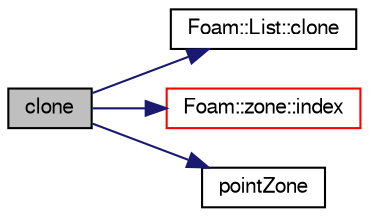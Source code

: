 digraph "clone"
{
  bgcolor="transparent";
  edge [fontname="FreeSans",fontsize="10",labelfontname="FreeSans",labelfontsize="10"];
  node [fontname="FreeSans",fontsize="10",shape=record];
  rankdir="LR";
  Node25 [label="clone",height=0.2,width=0.4,color="black", fillcolor="grey75", style="filled", fontcolor="black"];
  Node25 -> Node26 [color="midnightblue",fontsize="10",style="solid",fontname="FreeSans"];
  Node26 [label="Foam::List::clone",height=0.2,width=0.4,color="black",URL="$a25694.html#a1dacde1473c464d238424ade433febec",tooltip="Clone. "];
  Node25 -> Node27 [color="midnightblue",fontsize="10",style="solid",fontname="FreeSans"];
  Node27 [label="Foam::zone::index",height=0.2,width=0.4,color="red",URL="$a27518.html#a4a438520bb14406481732edc13c119c7",tooltip="Return the index of this zone in zone list. "];
  Node25 -> Node31 [color="midnightblue",fontsize="10",style="solid",fontname="FreeSans"];
  Node31 [label="pointZone",height=0.2,width=0.4,color="black",URL="$a27514.html#a62a1edc39bbf859611a3e5af355dfe9d",tooltip="Disallow default bitwise copy construct. "];
}
